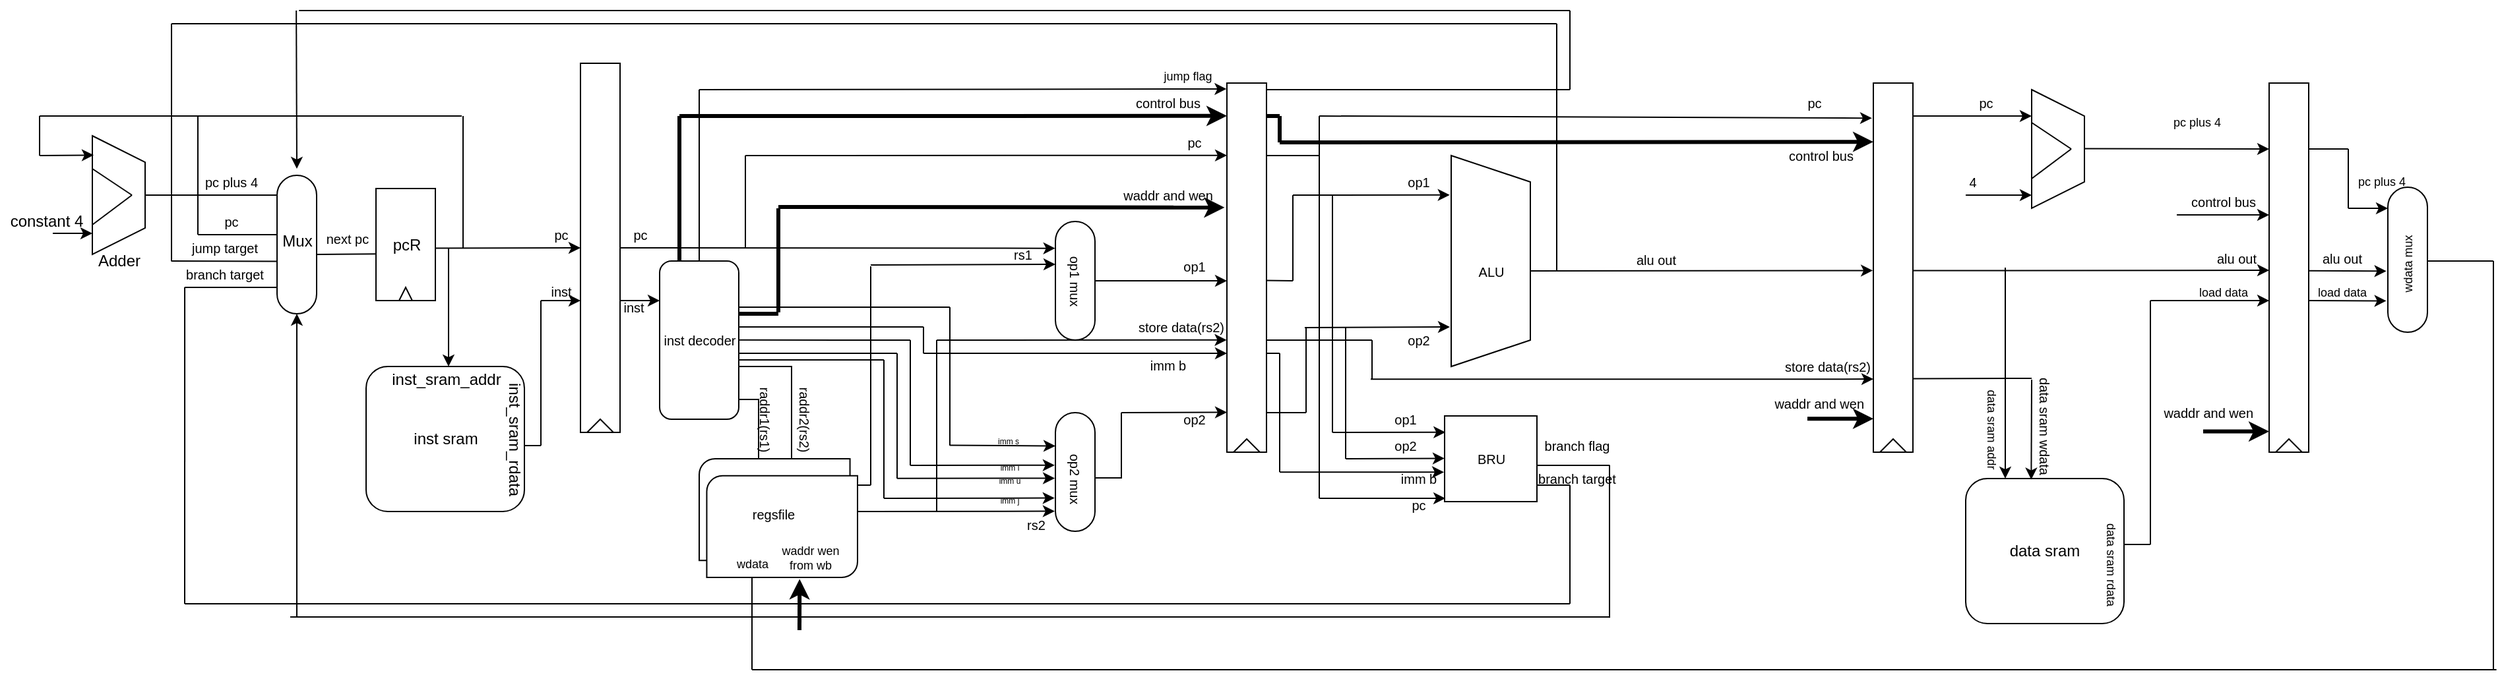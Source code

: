 <mxfile version="16.5.1" type="device"><diagram id="Fv7QbXPpC6qm-N58SuF1" name="第 1 页"><mxGraphModel dx="1695" dy="1042" grid="1" gridSize="10" guides="1" tooltips="1" connect="1" arrows="1" fold="1" page="1" pageScale="1" pageWidth="1169" pageHeight="827" math="0" shadow="0"><root><mxCell id="0"/><mxCell id="1" parent="0"/><mxCell id="21DRpDaDCIXH_BuHE9tN-1" value="" style="rounded=1;whiteSpace=wrap;html=1;rotation=90;arcSize=50;" vertex="1" parent="1"><mxGeometry x="242.5" y="382.5" width="105" height="30" as="geometry"/></mxCell><mxCell id="21DRpDaDCIXH_BuHE9tN-2" value="Mux" style="text;html=1;resizable=0;autosize=1;align=center;verticalAlign=middle;points=[];fillColor=none;strokeColor=none;rounded=0;" vertex="1" parent="1"><mxGeometry x="275" y="385" width="40" height="20" as="geometry"/></mxCell><mxCell id="21DRpDaDCIXH_BuHE9tN-3" value="" style="endArrow=classic;html=1;rounded=0;exitX=0.467;exitY=1.01;exitDx=0;exitDy=0;exitPerimeter=0;" edge="1" parent="1" source="21DRpDaDCIXH_BuHE9tN-23"><mxGeometry width="50" height="50" relative="1" as="geometry"><mxPoint x="400" y="397.33" as="sourcePoint"/><mxPoint x="510" y="400" as="targetPoint"/></mxGeometry></mxCell><mxCell id="21DRpDaDCIXH_BuHE9tN-5" value="" style="endArrow=none;html=1;rounded=0;exitX=0.5;exitY=0;exitDx=0;exitDy=0;" edge="1" parent="1" source="21DRpDaDCIXH_BuHE9tN-11"><mxGeometry width="50" height="50" relative="1" as="geometry"><mxPoint x="210" y="360" as="sourcePoint"/><mxPoint x="280" y="360" as="targetPoint"/></mxGeometry></mxCell><mxCell id="21DRpDaDCIXH_BuHE9tN-6" value="" style="endArrow=none;html=1;rounded=0;" edge="1" parent="1"><mxGeometry width="50" height="50" relative="1" as="geometry"><mxPoint x="220" y="390" as="sourcePoint"/><mxPoint x="280" y="390.0" as="targetPoint"/></mxGeometry></mxCell><mxCell id="21DRpDaDCIXH_BuHE9tN-7" value="" style="endArrow=none;html=1;rounded=0;entryX=0.621;entryY=1.006;entryDx=0;entryDy=0;entryPerimeter=0;" edge="1" parent="1" target="21DRpDaDCIXH_BuHE9tN-1"><mxGeometry width="50" height="50" relative="1" as="geometry"><mxPoint x="200" y="410" as="sourcePoint"/><mxPoint x="275" y="410.0" as="targetPoint"/></mxGeometry></mxCell><mxCell id="21DRpDaDCIXH_BuHE9tN-8" value="" style="endArrow=none;html=1;rounded=0;" edge="1" parent="1"><mxGeometry width="50" height="50" relative="1" as="geometry"><mxPoint x="210" y="430.0" as="sourcePoint"/><mxPoint x="280" y="430.0" as="targetPoint"/></mxGeometry></mxCell><mxCell id="21DRpDaDCIXH_BuHE9tN-14" value="" style="group" vertex="1" connectable="0" parent="1"><mxGeometry x="140" y="315" width="40" height="90" as="geometry"/></mxCell><mxCell id="21DRpDaDCIXH_BuHE9tN-11" value="" style="shape=trapezoid;perimeter=trapezoidPerimeter;whiteSpace=wrap;html=1;fixedSize=1;rotation=90;" vertex="1" parent="21DRpDaDCIXH_BuHE9tN-14"><mxGeometry x="-25" y="25" width="90" height="40" as="geometry"/></mxCell><mxCell id="21DRpDaDCIXH_BuHE9tN-13" value="" style="endArrow=none;html=1;rounded=0;" edge="1" parent="21DRpDaDCIXH_BuHE9tN-14"><mxGeometry width="50" height="50" relative="1" as="geometry"><mxPoint x="30" y="45" as="sourcePoint"/><mxPoint y="25" as="targetPoint"/></mxGeometry></mxCell><mxCell id="21DRpDaDCIXH_BuHE9tN-12" value="" style="endArrow=none;html=1;rounded=0;" edge="1" parent="21DRpDaDCIXH_BuHE9tN-14"><mxGeometry width="50" height="50" relative="1" as="geometry"><mxPoint y="67.5" as="sourcePoint"/><mxPoint x="30" y="45" as="targetPoint"/></mxGeometry></mxCell><mxCell id="21DRpDaDCIXH_BuHE9tN-15" value="" style="endArrow=none;html=1;rounded=0;" edge="1" parent="1"><mxGeometry width="50" height="50" relative="1" as="geometry"><mxPoint x="421" y="400" as="sourcePoint"/><mxPoint x="421" y="300" as="targetPoint"/></mxGeometry></mxCell><mxCell id="21DRpDaDCIXH_BuHE9tN-16" value="" style="endArrow=none;html=1;rounded=0;" edge="1" parent="1"><mxGeometry width="50" height="50" relative="1" as="geometry"><mxPoint x="420" y="300" as="sourcePoint"/><mxPoint x="100" y="300" as="targetPoint"/></mxGeometry></mxCell><mxCell id="21DRpDaDCIXH_BuHE9tN-17" value="" style="endArrow=none;html=1;rounded=0;" edge="1" parent="1"><mxGeometry width="50" height="50" relative="1" as="geometry"><mxPoint x="100" y="330" as="sourcePoint"/><mxPoint x="100" y="300" as="targetPoint"/></mxGeometry></mxCell><mxCell id="21DRpDaDCIXH_BuHE9tN-20" value="" style="endArrow=classic;html=1;rounded=0;entryX=0.163;entryY=0.975;entryDx=0;entryDy=0;entryPerimeter=0;" edge="1" parent="1" target="21DRpDaDCIXH_BuHE9tN-11"><mxGeometry width="50" height="50" relative="1" as="geometry"><mxPoint x="100" y="330" as="sourcePoint"/><mxPoint x="120" y="330" as="targetPoint"/></mxGeometry></mxCell><mxCell id="21DRpDaDCIXH_BuHE9tN-21" value="" style="endArrow=classic;html=1;rounded=0;" edge="1" parent="1"><mxGeometry width="50" height="50" relative="1" as="geometry"><mxPoint x="110" y="389" as="sourcePoint"/><mxPoint x="140" y="389" as="targetPoint"/></mxGeometry></mxCell><mxCell id="21DRpDaDCIXH_BuHE9tN-22" value="constant 4" style="text;html=1;resizable=0;autosize=1;align=center;verticalAlign=middle;points=[];fillColor=none;strokeColor=none;rounded=0;" vertex="1" parent="1"><mxGeometry x="70" y="370" width="70" height="20" as="geometry"/></mxCell><mxCell id="21DRpDaDCIXH_BuHE9tN-27" value="" style="endArrow=none;html=1;rounded=0;entryX=-0.053;entryY=0.856;entryDx=0;entryDy=0;entryPerimeter=0;" edge="1" parent="1" target="21DRpDaDCIXH_BuHE9tN-26"><mxGeometry width="50" height="50" relative="1" as="geometry"><mxPoint x="310" y="405" as="sourcePoint"/><mxPoint x="345" y="404.67" as="targetPoint"/></mxGeometry></mxCell><mxCell id="21DRpDaDCIXH_BuHE9tN-29" value="" style="endArrow=none;html=1;rounded=0;" edge="1" parent="1"><mxGeometry width="50" height="50" relative="1" as="geometry"><mxPoint x="220" y="390" as="sourcePoint"/><mxPoint x="220" y="300" as="targetPoint"/></mxGeometry></mxCell><mxCell id="21DRpDaDCIXH_BuHE9tN-30" value="Adder&lt;br&gt;" style="text;html=1;resizable=0;autosize=1;align=center;verticalAlign=middle;points=[];fillColor=none;strokeColor=none;rounded=0;" vertex="1" parent="1"><mxGeometry x="135" y="400" width="50" height="20" as="geometry"/></mxCell><mxCell id="21DRpDaDCIXH_BuHE9tN-31" value="" style="endArrow=classic;html=1;rounded=0;" edge="1" parent="1"><mxGeometry width="50" height="50" relative="1" as="geometry"><mxPoint x="410" y="400" as="sourcePoint"/><mxPoint x="410" y="490" as="targetPoint"/></mxGeometry></mxCell><mxCell id="21DRpDaDCIXH_BuHE9tN-32" value="inst sram" style="rounded=1;whiteSpace=wrap;html=1;" vertex="1" parent="1"><mxGeometry x="347.5" y="490" width="120" height="110" as="geometry"/></mxCell><mxCell id="21DRpDaDCIXH_BuHE9tN-33" value="inst_sram_addr" style="text;html=1;resizable=0;autosize=1;align=center;verticalAlign=middle;points=[];fillColor=none;strokeColor=none;rounded=0;" vertex="1" parent="1"><mxGeometry x="357.5" y="490" width="100" height="20" as="geometry"/></mxCell><mxCell id="21DRpDaDCIXH_BuHE9tN-34" value="" style="endArrow=none;html=1;rounded=0;" edge="1" parent="1"><mxGeometry width="50" height="50" relative="1" as="geometry"><mxPoint x="467.5" y="550" as="sourcePoint"/><mxPoint x="480" y="550" as="targetPoint"/></mxGeometry></mxCell><mxCell id="21DRpDaDCIXH_BuHE9tN-35" value="" style="endArrow=none;html=1;rounded=0;" edge="1" parent="1"><mxGeometry width="50" height="50" relative="1" as="geometry"><mxPoint x="480" y="550" as="sourcePoint"/><mxPoint x="480" y="440" as="targetPoint"/></mxGeometry></mxCell><mxCell id="21DRpDaDCIXH_BuHE9tN-36" value="" style="endArrow=classic;html=1;rounded=0;" edge="1" parent="1"><mxGeometry width="50" height="50" relative="1" as="geometry"><mxPoint x="480" y="440" as="sourcePoint"/><mxPoint x="510" y="440" as="targetPoint"/></mxGeometry></mxCell><mxCell id="21DRpDaDCIXH_BuHE9tN-37" value="inst_sram_rdata" style="text;html=1;resizable=0;autosize=1;align=center;verticalAlign=middle;points=[];fillColor=none;strokeColor=none;rounded=0;rotation=90;" vertex="1" parent="1"><mxGeometry x="410" y="535" width="100" height="20" as="geometry"/></mxCell><mxCell id="21DRpDaDCIXH_BuHE9tN-40" value="" style="group" vertex="1" connectable="0" parent="1"><mxGeometry x="510" y="260" width="30" height="280" as="geometry"/></mxCell><mxCell id="21DRpDaDCIXH_BuHE9tN-38" value="" style="verticalLabelPosition=bottom;verticalAlign=top;html=1;shape=mxgraph.basic.rect;fillColor2=none;strokeWidth=1;size=11.33;indent=5;rotation=-90;" vertex="1" parent="21DRpDaDCIXH_BuHE9tN-40"><mxGeometry x="-125" y="125" width="280" height="30" as="geometry"/></mxCell><mxCell id="21DRpDaDCIXH_BuHE9tN-39" value="" style="triangle;whiteSpace=wrap;html=1;rotation=-90;" vertex="1" parent="21DRpDaDCIXH_BuHE9tN-40"><mxGeometry x="10" y="265" width="10" height="20" as="geometry"/></mxCell><mxCell id="21DRpDaDCIXH_BuHE9tN-41" value="next pc" style="text;html=1;resizable=0;autosize=1;align=center;verticalAlign=middle;points=[];fillColor=none;strokeColor=none;rounded=0;fontSize=10;" vertex="1" parent="1"><mxGeometry x="307.5" y="382.5" width="50" height="20" as="geometry"/></mxCell><mxCell id="21DRpDaDCIXH_BuHE9tN-42" value="pc" style="text;html=1;resizable=0;autosize=1;align=center;verticalAlign=middle;points=[];fillColor=none;strokeColor=none;rounded=0;fontSize=10;" vertex="1" parent="1"><mxGeometry x="230" y="370" width="30" height="20" as="geometry"/></mxCell><mxCell id="21DRpDaDCIXH_BuHE9tN-43" value="pc plus 4" style="text;html=1;resizable=0;autosize=1;align=center;verticalAlign=middle;points=[];fillColor=none;strokeColor=none;rounded=0;fontSize=10;" vertex="1" parent="1"><mxGeometry x="215" y="340" width="60" height="20" as="geometry"/></mxCell><mxCell id="21DRpDaDCIXH_BuHE9tN-44" value="jump target" style="text;html=1;resizable=0;autosize=1;align=center;verticalAlign=middle;points=[];fillColor=none;strokeColor=none;rounded=0;fontSize=10;" vertex="1" parent="1"><mxGeometry x="205" y="390" width="70" height="20" as="geometry"/></mxCell><mxCell id="21DRpDaDCIXH_BuHE9tN-46" value="branch target" style="text;html=1;resizable=0;autosize=1;align=center;verticalAlign=middle;points=[];fillColor=none;strokeColor=none;rounded=0;fontSize=10;" vertex="1" parent="1"><mxGeometry x="205" y="410" width="70" height="20" as="geometry"/></mxCell><mxCell id="21DRpDaDCIXH_BuHE9tN-47" value="" style="rounded=1;whiteSpace=wrap;html=1;fontSize=10;rotation=90;" vertex="1" parent="1"><mxGeometry x="540" y="440" width="120" height="60" as="geometry"/></mxCell><mxCell id="21DRpDaDCIXH_BuHE9tN-48" value="inst decoder" style="text;html=1;resizable=0;autosize=1;align=center;verticalAlign=middle;points=[];fillColor=none;strokeColor=none;rounded=0;fontSize=10;" vertex="1" parent="1"><mxGeometry x="565" y="460" width="70" height="20" as="geometry"/></mxCell><mxCell id="21DRpDaDCIXH_BuHE9tN-49" value="" style="endArrow=classic;html=1;rounded=0;fontSize=10;" edge="1" parent="1"><mxGeometry width="50" height="50" relative="1" as="geometry"><mxPoint x="540" y="440" as="sourcePoint"/><mxPoint x="570" y="440" as="targetPoint"/></mxGeometry></mxCell><mxCell id="21DRpDaDCIXH_BuHE9tN-50" value="" style="verticalLabelPosition=bottom;shadow=0;dashed=0;align=center;html=1;verticalAlign=top;shape=mxgraph.electrical.transmission.twoLineBusElbow;notch=25;fontSize=10;rotation=0;flipV=1;" vertex="1" parent="1"><mxGeometry x="630" y="490" width="40" height="70" as="geometry"/></mxCell><mxCell id="21DRpDaDCIXH_BuHE9tN-53" value="" style="group" vertex="1" connectable="0" parent="1"><mxGeometry x="600" y="560" width="125" height="90" as="geometry"/></mxCell><mxCell id="21DRpDaDCIXH_BuHE9tN-51" value="" style="verticalLabelPosition=bottom;verticalAlign=top;html=1;shape=mxgraph.basic.diag_round_rect;dx=6;fontSize=10;" vertex="1" parent="21DRpDaDCIXH_BuHE9tN-53"><mxGeometry width="114.286" height="77.143" as="geometry"/></mxCell><mxCell id="21DRpDaDCIXH_BuHE9tN-52" value="" style="verticalLabelPosition=bottom;verticalAlign=top;html=1;shape=mxgraph.basic.diag_round_rect;dx=6;fontSize=10;" vertex="1" parent="21DRpDaDCIXH_BuHE9tN-53"><mxGeometry x="5.714" y="12.857" width="114.286" height="77.143" as="geometry"/></mxCell><mxCell id="21DRpDaDCIXH_BuHE9tN-54" value="regsfile" style="text;html=1;resizable=0;autosize=1;align=center;verticalAlign=middle;points=[];fillColor=none;strokeColor=none;rounded=0;fontSize=10;" vertex="1" parent="21DRpDaDCIXH_BuHE9tN-53"><mxGeometry x="31.429" y="32.143" width="50" height="20" as="geometry"/></mxCell><mxCell id="21DRpDaDCIXH_BuHE9tN-217" value="wdata" style="text;html=1;resizable=0;autosize=1;align=center;verticalAlign=middle;points=[];fillColor=none;strokeColor=none;rounded=0;fontSize=9;" vertex="1" parent="21DRpDaDCIXH_BuHE9tN-53"><mxGeometry x="20" y="70" width="40" height="20" as="geometry"/></mxCell><mxCell id="21DRpDaDCIXH_BuHE9tN-224" value="waddr wen &lt;br&gt;from wb" style="text;html=1;resizable=0;autosize=1;align=center;verticalAlign=middle;points=[];fillColor=none;strokeColor=none;rounded=0;fontSize=9;" vertex="1" parent="21DRpDaDCIXH_BuHE9tN-53"><mxGeometry x="54.29" y="60" width="60" height="30" as="geometry"/></mxCell><mxCell id="21DRpDaDCIXH_BuHE9tN-55" value="raddr1(rs1)" style="text;html=1;resizable=0;autosize=1;align=center;verticalAlign=middle;points=[];fillColor=none;strokeColor=none;rounded=0;fontSize=10;rotation=90;" vertex="1" parent="1"><mxGeometry x="620" y="520" width="60" height="20" as="geometry"/></mxCell><mxCell id="21DRpDaDCIXH_BuHE9tN-56" value="raddr2(rs2)" style="text;html=1;resizable=0;autosize=1;align=center;verticalAlign=middle;points=[];fillColor=none;strokeColor=none;rounded=0;fontSize=10;rotation=90;" vertex="1" parent="1"><mxGeometry x="650" y="520" width="60" height="20" as="geometry"/></mxCell><mxCell id="21DRpDaDCIXH_BuHE9tN-57" value="" style="rounded=1;whiteSpace=wrap;html=1;rotation=90;arcSize=50;" vertex="1" parent="1"><mxGeometry x="840" y="410" width="90" height="30" as="geometry"/></mxCell><mxCell id="21DRpDaDCIXH_BuHE9tN-58" value="" style="endArrow=classic;html=1;rounded=0;fontSize=10;entryX=0.226;entryY=1.005;entryDx=0;entryDy=0;entryPerimeter=0;" edge="1" parent="1" target="21DRpDaDCIXH_BuHE9tN-57"><mxGeometry width="50" height="50" relative="1" as="geometry"><mxPoint x="540" y="400" as="sourcePoint"/><mxPoint x="590" y="350" as="targetPoint"/></mxGeometry></mxCell><mxCell id="21DRpDaDCIXH_BuHE9tN-59" value="" style="endArrow=classic;html=1;rounded=0;fontSize=10;" edge="1" parent="1"><mxGeometry width="50" height="50" relative="1" as="geometry"><mxPoint x="730" y="413" as="sourcePoint"/><mxPoint x="870" y="412.5" as="targetPoint"/></mxGeometry></mxCell><mxCell id="21DRpDaDCIXH_BuHE9tN-60" value="" style="endArrow=none;html=1;rounded=0;fontSize=10;" edge="1" parent="1"><mxGeometry width="50" height="50" relative="1" as="geometry"><mxPoint x="730" y="580" as="sourcePoint"/><mxPoint x="730" y="414" as="targetPoint"/></mxGeometry></mxCell><mxCell id="21DRpDaDCIXH_BuHE9tN-61" value="" style="endArrow=none;html=1;rounded=0;fontSize=10;" edge="1" parent="1"><mxGeometry width="50" height="50" relative="1" as="geometry"><mxPoint x="720" y="580" as="sourcePoint"/><mxPoint x="730" y="580" as="targetPoint"/></mxGeometry></mxCell><mxCell id="21DRpDaDCIXH_BuHE9tN-62" value="op1 mux" style="text;html=1;resizable=0;autosize=1;align=center;verticalAlign=middle;points=[];fillColor=none;strokeColor=none;rounded=0;fontSize=10;rotation=90;" vertex="1" parent="1"><mxGeometry x="860" y="415" width="50" height="20" as="geometry"/></mxCell><mxCell id="21DRpDaDCIXH_BuHE9tN-63" value="rs1" style="text;html=1;resizable=0;autosize=1;align=center;verticalAlign=middle;points=[];fillColor=none;strokeColor=none;rounded=0;fontSize=10;" vertex="1" parent="1"><mxGeometry x="830" y="395" width="30" height="20" as="geometry"/></mxCell><mxCell id="21DRpDaDCIXH_BuHE9tN-64" value="" style="rounded=1;whiteSpace=wrap;html=1;rotation=90;arcSize=50;" vertex="1" parent="1"><mxGeometry x="840" y="555" width="90" height="30" as="geometry"/></mxCell><mxCell id="21DRpDaDCIXH_BuHE9tN-65" value="op2 mux" style="text;html=1;resizable=0;autosize=1;align=center;verticalAlign=middle;points=[];fillColor=none;strokeColor=none;rounded=0;fontSize=10;rotation=90;" vertex="1" parent="1"><mxGeometry x="860" y="565" width="50" height="20" as="geometry"/></mxCell><mxCell id="21DRpDaDCIXH_BuHE9tN-66" value="" style="endArrow=none;html=1;rounded=0;fontSize=10;" edge="1" parent="1"><mxGeometry width="50" height="50" relative="1" as="geometry"><mxPoint x="720" y="600" as="sourcePoint"/><mxPoint x="730" y="600" as="targetPoint"/><Array as="points"><mxPoint x="730" y="600"/></Array></mxGeometry></mxCell><mxCell id="21DRpDaDCIXH_BuHE9tN-67" value="" style="endArrow=classic;html=1;rounded=0;fontSize=10;entryX=0.831;entryY=1.018;entryDx=0;entryDy=0;entryPerimeter=0;" edge="1" parent="1" target="21DRpDaDCIXH_BuHE9tN-64"><mxGeometry width="50" height="50" relative="1" as="geometry"><mxPoint x="730" y="600" as="sourcePoint"/><mxPoint x="780" y="550" as="targetPoint"/></mxGeometry></mxCell><mxCell id="21DRpDaDCIXH_BuHE9tN-68" value="rs2" style="text;html=1;resizable=0;autosize=1;align=center;verticalAlign=middle;points=[];fillColor=none;strokeColor=none;rounded=0;fontSize=10;" vertex="1" parent="1"><mxGeometry x="840" y="600" width="30" height="20" as="geometry"/></mxCell><mxCell id="21DRpDaDCIXH_BuHE9tN-70" value="" style="endArrow=none;html=1;rounded=0;fontSize=10;" edge="1" parent="1"><mxGeometry width="50" height="50" relative="1" as="geometry"><mxPoint x="630" y="485" as="sourcePoint"/><mxPoint x="740" y="485" as="targetPoint"/></mxGeometry></mxCell><mxCell id="21DRpDaDCIXH_BuHE9tN-71" value="" style="endArrow=none;html=1;rounded=0;fontSize=10;" edge="1" parent="1"><mxGeometry width="50" height="50" relative="1" as="geometry"><mxPoint x="740" y="590" as="sourcePoint"/><mxPoint x="740" y="485" as="targetPoint"/></mxGeometry></mxCell><mxCell id="21DRpDaDCIXH_BuHE9tN-72" value="" style="endArrow=classic;html=1;rounded=0;fontSize=10;entryX=0.72;entryY=1.021;entryDx=0;entryDy=0;entryPerimeter=0;" edge="1" parent="1" target="21DRpDaDCIXH_BuHE9tN-64"><mxGeometry width="50" height="50" relative="1" as="geometry"><mxPoint x="740" y="590" as="sourcePoint"/><mxPoint x="790" y="540" as="targetPoint"/></mxGeometry></mxCell><mxCell id="21DRpDaDCIXH_BuHE9tN-73" value="" style="endArrow=none;html=1;rounded=0;fontSize=10;" edge="1" parent="1"><mxGeometry width="50" height="50" relative="1" as="geometry"><mxPoint x="630" y="480" as="sourcePoint"/><mxPoint x="750" y="480" as="targetPoint"/></mxGeometry></mxCell><mxCell id="21DRpDaDCIXH_BuHE9tN-74" value="" style="endArrow=none;html=1;rounded=0;fontSize=10;" edge="1" parent="1"><mxGeometry width="50" height="50" relative="1" as="geometry"><mxPoint x="750" y="575" as="sourcePoint"/><mxPoint x="750" y="480" as="targetPoint"/></mxGeometry></mxCell><mxCell id="21DRpDaDCIXH_BuHE9tN-75" value="" style="endArrow=classic;html=1;rounded=0;fontSize=10;entryX=0.553;entryY=1.015;entryDx=0;entryDy=0;entryPerimeter=0;" edge="1" parent="1" target="21DRpDaDCIXH_BuHE9tN-64"><mxGeometry width="50" height="50" relative="1" as="geometry"><mxPoint x="750" y="574.89" as="sourcePoint"/><mxPoint x="869" y="576" as="targetPoint"/></mxGeometry></mxCell><mxCell id="21DRpDaDCIXH_BuHE9tN-77" value="" style="endArrow=none;html=1;rounded=0;fontSize=10;" edge="1" parent="1"><mxGeometry width="50" height="50" relative="1" as="geometry"><mxPoint x="630" y="469.89" as="sourcePoint"/><mxPoint x="760" y="470" as="targetPoint"/></mxGeometry></mxCell><mxCell id="21DRpDaDCIXH_BuHE9tN-79" value="" style="endArrow=none;html=1;rounded=0;fontSize=10;" edge="1" parent="1"><mxGeometry width="50" height="50" relative="1" as="geometry"><mxPoint x="760.0" y="565" as="sourcePoint"/><mxPoint x="760.0" y="470" as="targetPoint"/></mxGeometry></mxCell><mxCell id="21DRpDaDCIXH_BuHE9tN-80" value="" style="endArrow=classic;html=1;rounded=0;fontSize=10;entryX=0.443;entryY=1.019;entryDx=0;entryDy=0;entryPerimeter=0;" edge="1" parent="1" target="21DRpDaDCIXH_BuHE9tN-64"><mxGeometry width="50" height="50" relative="1" as="geometry"><mxPoint x="760.0" y="565.0" as="sourcePoint"/><mxPoint x="879" y="566.11" as="targetPoint"/></mxGeometry></mxCell><mxCell id="21DRpDaDCIXH_BuHE9tN-81" value="&lt;font style=&quot;font-size: 6px&quot;&gt;imm j&lt;/font&gt;" style="text;html=1;resizable=0;autosize=1;align=center;verticalAlign=middle;points=[];fillColor=none;strokeColor=none;rounded=0;fontSize=10;" vertex="1" parent="1"><mxGeometry x="820" y="580" width="30" height="20" as="geometry"/></mxCell><mxCell id="21DRpDaDCIXH_BuHE9tN-82" value="&lt;font style=&quot;font-size: 6px&quot;&gt;imm u&lt;/font&gt;" style="text;html=1;resizable=0;autosize=1;align=center;verticalAlign=middle;points=[];fillColor=none;strokeColor=none;rounded=0;fontSize=10;" vertex="1" parent="1"><mxGeometry x="820" y="565" width="30" height="20" as="geometry"/></mxCell><mxCell id="21DRpDaDCIXH_BuHE9tN-83" value="&lt;font style=&quot;font-size: 6px&quot;&gt;imm i&lt;/font&gt;" style="text;html=1;resizable=0;autosize=1;align=center;verticalAlign=middle;points=[];fillColor=none;strokeColor=none;rounded=0;fontSize=10;" vertex="1" parent="1"><mxGeometry x="820" y="555" width="30" height="20" as="geometry"/></mxCell><mxCell id="21DRpDaDCIXH_BuHE9tN-85" value="" style="endArrow=none;html=1;rounded=0;fontSize=10;" edge="1" parent="1"><mxGeometry width="50" height="50" relative="1" as="geometry"><mxPoint x="630" y="460" as="sourcePoint"/><mxPoint x="770" y="460" as="targetPoint"/></mxGeometry></mxCell><mxCell id="21DRpDaDCIXH_BuHE9tN-86" value="" style="endArrow=none;html=1;rounded=0;fontSize=6;" edge="1" parent="1"><mxGeometry width="50" height="50" relative="1" as="geometry"><mxPoint x="770" y="480" as="sourcePoint"/><mxPoint x="770" y="460" as="targetPoint"/></mxGeometry></mxCell><mxCell id="21DRpDaDCIXH_BuHE9tN-88" value="" style="endArrow=classic;html=1;rounded=0;fontSize=6;" edge="1" parent="1"><mxGeometry width="50" height="50" relative="1" as="geometry"><mxPoint x="770" y="480" as="sourcePoint"/><mxPoint x="1000" y="480" as="targetPoint"/></mxGeometry></mxCell><mxCell id="21DRpDaDCIXH_BuHE9tN-89" value="" style="endArrow=classic;html=1;rounded=0;fontSize=6;" edge="1" parent="1"><mxGeometry width="50" height="50" relative="1" as="geometry"><mxPoint x="900" y="425" as="sourcePoint"/><mxPoint x="1000" y="425" as="targetPoint"/></mxGeometry></mxCell><mxCell id="21DRpDaDCIXH_BuHE9tN-90" value="" style="endArrow=classic;html=1;rounded=0;fontSize=6;" edge="1" parent="1"><mxGeometry width="50" height="50" relative="1" as="geometry"><mxPoint x="920" y="525" as="sourcePoint"/><mxPoint x="1000" y="524.78" as="targetPoint"/></mxGeometry></mxCell><mxCell id="21DRpDaDCIXH_BuHE9tN-91" value="" style="group" vertex="1" connectable="0" parent="1"><mxGeometry x="1000" y="275" width="30" height="280" as="geometry"/></mxCell><mxCell id="21DRpDaDCIXH_BuHE9tN-92" value="" style="verticalLabelPosition=bottom;verticalAlign=top;html=1;shape=mxgraph.basic.rect;fillColor2=none;strokeWidth=1;size=11.33;indent=5;rotation=-90;" vertex="1" parent="21DRpDaDCIXH_BuHE9tN-91"><mxGeometry x="-125" y="125" width="280" height="30" as="geometry"/></mxCell><mxCell id="21DRpDaDCIXH_BuHE9tN-93" value="" style="triangle;whiteSpace=wrap;html=1;rotation=-90;" vertex="1" parent="21DRpDaDCIXH_BuHE9tN-91"><mxGeometry x="10" y="265" width="10" height="20" as="geometry"/></mxCell><mxCell id="21DRpDaDCIXH_BuHE9tN-94" value="" style="endArrow=none;html=1;rounded=0;fontSize=6;" edge="1" parent="1"><mxGeometry width="50" height="50" relative="1" as="geometry"><mxPoint x="920" y="575" as="sourcePoint"/><mxPoint x="920" y="525" as="targetPoint"/></mxGeometry></mxCell><mxCell id="21DRpDaDCIXH_BuHE9tN-95" value="" style="endArrow=none;html=1;rounded=0;fontSize=6;" edge="1" parent="1"><mxGeometry width="50" height="50" relative="1" as="geometry"><mxPoint x="900" y="574.56" as="sourcePoint"/><mxPoint x="920" y="574.56" as="targetPoint"/></mxGeometry></mxCell><mxCell id="21DRpDaDCIXH_BuHE9tN-96" value="&lt;font style=&quot;font-size: 10px&quot;&gt;imm b&lt;br&gt;&lt;br&gt;&lt;/font&gt;" style="text;html=1;resizable=0;autosize=1;align=center;verticalAlign=middle;points=[];fillColor=none;strokeColor=none;rounded=0;fontSize=10;" vertex="1" parent="1"><mxGeometry x="935" y="480" width="40" height="30" as="geometry"/></mxCell><mxCell id="21DRpDaDCIXH_BuHE9tN-98" value="op1" style="text;html=1;resizable=0;autosize=1;align=center;verticalAlign=middle;points=[];fillColor=none;strokeColor=none;rounded=0;fontSize=10;" vertex="1" parent="1"><mxGeometry x="960" y="404" width="30" height="20" as="geometry"/></mxCell><mxCell id="21DRpDaDCIXH_BuHE9tN-99" value="op2" style="text;html=1;resizable=0;autosize=1;align=center;verticalAlign=middle;points=[];fillColor=none;strokeColor=none;rounded=0;fontSize=10;" vertex="1" parent="1"><mxGeometry x="960" y="520" width="30" height="20" as="geometry"/></mxCell><mxCell id="21DRpDaDCIXH_BuHE9tN-100" value="" style="shape=trapezoid;perimeter=trapezoidPerimeter;whiteSpace=wrap;html=1;fixedSize=1;fontSize=6;rotation=90;" vertex="1" parent="1"><mxGeometry x="1120" y="380" width="160" height="60" as="geometry"/></mxCell><mxCell id="21DRpDaDCIXH_BuHE9tN-101" value="" style="endArrow=none;html=1;rounded=0;fontSize=6;" edge="1" parent="1"><mxGeometry width="50" height="50" relative="1" as="geometry"><mxPoint x="1030" y="424.73" as="sourcePoint"/><mxPoint x="1050" y="425" as="targetPoint"/></mxGeometry></mxCell><mxCell id="21DRpDaDCIXH_BuHE9tN-102" value="" style="endArrow=none;html=1;rounded=0;fontSize=6;" edge="1" parent="1"><mxGeometry width="50" height="50" relative="1" as="geometry"><mxPoint x="1050" y="425" as="sourcePoint"/><mxPoint x="1050" y="360" as="targetPoint"/></mxGeometry></mxCell><mxCell id="21DRpDaDCIXH_BuHE9tN-103" value="" style="endArrow=classic;html=1;rounded=0;fontSize=6;entryX=0.187;entryY=1.019;entryDx=0;entryDy=0;entryPerimeter=0;" edge="1" parent="1" target="21DRpDaDCIXH_BuHE9tN-100"><mxGeometry width="50" height="50" relative="1" as="geometry"><mxPoint x="1050" y="360" as="sourcePoint"/><mxPoint x="1100" y="310" as="targetPoint"/></mxGeometry></mxCell><mxCell id="21DRpDaDCIXH_BuHE9tN-104" value="" style="endArrow=none;html=1;rounded=0;fontSize=6;" edge="1" parent="1"><mxGeometry width="50" height="50" relative="1" as="geometry"><mxPoint x="1030" y="525" as="sourcePoint"/><mxPoint x="1060" y="525" as="targetPoint"/></mxGeometry></mxCell><mxCell id="21DRpDaDCIXH_BuHE9tN-105" value="" style="endArrow=none;html=1;rounded=0;fontSize=6;" edge="1" parent="1"><mxGeometry width="50" height="50" relative="1" as="geometry"><mxPoint x="1060.0" y="525" as="sourcePoint"/><mxPoint x="1060" y="460" as="targetPoint"/></mxGeometry></mxCell><mxCell id="21DRpDaDCIXH_BuHE9tN-106" value="" style="endArrow=classic;html=1;rounded=0;fontSize=6;" edge="1" parent="1"><mxGeometry width="50" height="50" relative="1" as="geometry"><mxPoint x="1059.0" y="460.54" as="sourcePoint"/><mxPoint x="1169" y="460" as="targetPoint"/></mxGeometry></mxCell><mxCell id="21DRpDaDCIXH_BuHE9tN-107" value="op1" style="text;html=1;resizable=0;autosize=1;align=center;verticalAlign=middle;points=[];fillColor=none;strokeColor=none;rounded=0;fontSize=10;" vertex="1" parent="1"><mxGeometry x="1130" y="340" width="30" height="20" as="geometry"/></mxCell><mxCell id="21DRpDaDCIXH_BuHE9tN-108" value="op2" style="text;html=1;resizable=0;autosize=1;align=center;verticalAlign=middle;points=[];fillColor=none;strokeColor=none;rounded=0;fontSize=10;" vertex="1" parent="1"><mxGeometry x="1130" y="460" width="30" height="20" as="geometry"/></mxCell><mxCell id="21DRpDaDCIXH_BuHE9tN-109" value="" style="endArrow=classic;html=1;rounded=0;fontSize=6;entryX=0.492;entryY=-0.014;entryDx=0;entryDy=0;entryPerimeter=0;" edge="1" parent="1" target="21DRpDaDCIXH_BuHE9tN-149"><mxGeometry width="50" height="50" relative="1" as="geometry"><mxPoint x="1230" y="417.5" as="sourcePoint"/><mxPoint x="1430" y="418" as="targetPoint"/><Array as="points"/></mxGeometry></mxCell><mxCell id="21DRpDaDCIXH_BuHE9tN-110" value="&lt;font style=&quot;font-size: 10px&quot;&gt;alu out&lt;/font&gt;" style="text;html=1;resizable=0;autosize=1;align=center;verticalAlign=middle;points=[];fillColor=none;strokeColor=none;rounded=0;fontSize=6;" vertex="1" parent="1"><mxGeometry x="1300" y="404" width="50" height="10" as="geometry"/></mxCell><mxCell id="21DRpDaDCIXH_BuHE9tN-111" value="&lt;font style=&quot;font-size: 10px&quot;&gt;ALU&lt;/font&gt;" style="text;html=1;resizable=0;autosize=1;align=center;verticalAlign=middle;points=[];fillColor=none;strokeColor=none;rounded=0;fontSize=6;" vertex="1" parent="1"><mxGeometry x="1185" y="412.5" width="30" height="10" as="geometry"/></mxCell><mxCell id="21DRpDaDCIXH_BuHE9tN-112" value="" style="rounded=0;whiteSpace=wrap;html=1;fontSize=10;" vertex="1" parent="1"><mxGeometry x="1165" y="527.5" width="70" height="65" as="geometry"/></mxCell><mxCell id="21DRpDaDCIXH_BuHE9tN-113" value="&lt;font style=&quot;font-size: 10px&quot;&gt;BRU&lt;/font&gt;" style="text;html=1;resizable=0;autosize=1;align=center;verticalAlign=middle;points=[];fillColor=none;strokeColor=none;rounded=0;fontSize=6;" vertex="1" parent="1"><mxGeometry x="1180" y="555" width="40" height="10" as="geometry"/></mxCell><mxCell id="21DRpDaDCIXH_BuHE9tN-114" value="" style="endArrow=none;html=1;rounded=0;fontSize=10;" edge="1" parent="1"><mxGeometry width="50" height="50" relative="1" as="geometry"><mxPoint x="1080" y="540" as="sourcePoint"/><mxPoint x="1080" y="360" as="targetPoint"/></mxGeometry></mxCell><mxCell id="21DRpDaDCIXH_BuHE9tN-115" value="" style="endArrow=classic;html=1;rounded=0;fontSize=10;entryX=0.009;entryY=0.191;entryDx=0;entryDy=0;entryPerimeter=0;" edge="1" parent="1" target="21DRpDaDCIXH_BuHE9tN-112"><mxGeometry width="50" height="50" relative="1" as="geometry"><mxPoint x="1080" y="540" as="sourcePoint"/><mxPoint x="1130" y="490" as="targetPoint"/></mxGeometry></mxCell><mxCell id="21DRpDaDCIXH_BuHE9tN-116" value="" style="endArrow=none;html=1;rounded=0;fontSize=10;" edge="1" parent="1"><mxGeometry width="50" height="50" relative="1" as="geometry"><mxPoint x="1090" y="560" as="sourcePoint"/><mxPoint x="1090.0" y="460" as="targetPoint"/></mxGeometry></mxCell><mxCell id="21DRpDaDCIXH_BuHE9tN-117" value="" style="endArrow=classic;html=1;rounded=0;fontSize=10;entryX=0.009;entryY=0.191;entryDx=0;entryDy=0;entryPerimeter=0;" edge="1" parent="1"><mxGeometry width="50" height="50" relative="1" as="geometry"><mxPoint x="1090" y="560" as="sourcePoint"/><mxPoint x="1165" y="559.725" as="targetPoint"/></mxGeometry></mxCell><mxCell id="21DRpDaDCIXH_BuHE9tN-118" value="" style="endArrow=none;html=1;rounded=0;fontSize=10;" edge="1" parent="1"><mxGeometry width="50" height="50" relative="1" as="geometry"><mxPoint x="1030" y="480" as="sourcePoint"/><mxPoint x="1040" y="480" as="targetPoint"/></mxGeometry></mxCell><mxCell id="21DRpDaDCIXH_BuHE9tN-119" value="" style="endArrow=none;html=1;rounded=0;fontSize=10;" edge="1" parent="1"><mxGeometry width="50" height="50" relative="1" as="geometry"><mxPoint x="1040" y="570" as="sourcePoint"/><mxPoint x="1040" y="480" as="targetPoint"/></mxGeometry></mxCell><mxCell id="21DRpDaDCIXH_BuHE9tN-120" value="" style="endArrow=classic;html=1;rounded=0;fontSize=10;entryX=-0.007;entryY=0.656;entryDx=0;entryDy=0;entryPerimeter=0;" edge="1" parent="1" target="21DRpDaDCIXH_BuHE9tN-112"><mxGeometry width="50" height="50" relative="1" as="geometry"><mxPoint x="1040" y="570.14" as="sourcePoint"/><mxPoint x="1115" y="569.865" as="targetPoint"/></mxGeometry></mxCell><mxCell id="21DRpDaDCIXH_BuHE9tN-121" value="op2" style="text;html=1;resizable=0;autosize=1;align=center;verticalAlign=middle;points=[];fillColor=none;strokeColor=none;rounded=0;fontSize=10;" vertex="1" parent="1"><mxGeometry x="1120" y="540" width="30" height="20" as="geometry"/></mxCell><mxCell id="21DRpDaDCIXH_BuHE9tN-122" value="op1" style="text;html=1;resizable=0;autosize=1;align=center;verticalAlign=middle;points=[];fillColor=none;strokeColor=none;rounded=0;fontSize=10;" vertex="1" parent="1"><mxGeometry x="1120" y="520" width="30" height="20" as="geometry"/></mxCell><mxCell id="21DRpDaDCIXH_BuHE9tN-123" value="&lt;font style=&quot;font-size: 10px&quot;&gt;imm b&lt;br&gt;&lt;/font&gt;" style="text;html=1;resizable=0;autosize=1;align=center;verticalAlign=middle;points=[];fillColor=none;strokeColor=none;rounded=0;fontSize=10;" vertex="1" parent="1"><mxGeometry x="1125" y="565" width="40" height="20" as="geometry"/></mxCell><mxCell id="21DRpDaDCIXH_BuHE9tN-124" value="" style="endArrow=none;html=1;rounded=0;fontSize=10;" edge="1" parent="1"><mxGeometry width="50" height="50" relative="1" as="geometry"><mxPoint x="1235" y="580" as="sourcePoint"/><mxPoint x="1260" y="580" as="targetPoint"/></mxGeometry></mxCell><mxCell id="21DRpDaDCIXH_BuHE9tN-125" value="" style="endArrow=none;html=1;rounded=0;fontSize=10;" edge="1" parent="1"><mxGeometry width="50" height="50" relative="1" as="geometry"><mxPoint x="1235" y="565" as="sourcePoint"/><mxPoint x="1290.245" y="565" as="targetPoint"/></mxGeometry></mxCell><mxCell id="21DRpDaDCIXH_BuHE9tN-126" value="branch flag" style="text;html=1;resizable=0;autosize=1;align=center;verticalAlign=middle;points=[];fillColor=none;strokeColor=none;rounded=0;fontSize=10;" vertex="1" parent="1"><mxGeometry x="1235" y="540" width="60" height="20" as="geometry"/></mxCell><mxCell id="21DRpDaDCIXH_BuHE9tN-127" value="branch target" style="text;html=1;resizable=0;autosize=1;align=center;verticalAlign=middle;points=[];fillColor=none;strokeColor=none;rounded=0;fontSize=10;" vertex="1" parent="1"><mxGeometry x="1230" y="565" width="70" height="20" as="geometry"/></mxCell><mxCell id="21DRpDaDCIXH_BuHE9tN-128" value="" style="endArrow=none;html=1;rounded=0;fontSize=10;" edge="1" parent="1"><mxGeometry width="50" height="50" relative="1" as="geometry"><mxPoint x="1260" y="670" as="sourcePoint"/><mxPoint x="1260" y="580" as="targetPoint"/></mxGeometry></mxCell><mxCell id="21DRpDaDCIXH_BuHE9tN-129" value="" style="endArrow=none;html=1;rounded=0;fontSize=10;" edge="1" parent="1"><mxGeometry width="50" height="50" relative="1" as="geometry"><mxPoint x="210" y="670" as="sourcePoint"/><mxPoint x="1260" y="670" as="targetPoint"/></mxGeometry></mxCell><mxCell id="21DRpDaDCIXH_BuHE9tN-130" value="" style="endArrow=none;html=1;rounded=0;fontSize=10;entryX=0.072;entryY=0.995;entryDx=0;entryDy=0;entryPerimeter=0;" edge="1" parent="1" target="21DRpDaDCIXH_BuHE9tN-46"><mxGeometry width="50" height="50" relative="1" as="geometry"><mxPoint x="210" y="670" as="sourcePoint"/><mxPoint x="260" y="620" as="targetPoint"/></mxGeometry></mxCell><mxCell id="21DRpDaDCIXH_BuHE9tN-131" value="" style="endArrow=none;html=1;rounded=0;fontSize=10;" edge="1" parent="1"><mxGeometry width="50" height="50" relative="1" as="geometry"><mxPoint x="1250" y="417.5" as="sourcePoint"/><mxPoint x="1250" y="230" as="targetPoint"/></mxGeometry></mxCell><mxCell id="21DRpDaDCIXH_BuHE9tN-132" value="" style="endArrow=none;html=1;rounded=0;fontSize=10;" edge="1" parent="1"><mxGeometry width="50" height="50" relative="1" as="geometry"><mxPoint x="200" y="230" as="sourcePoint"/><mxPoint x="1250" y="230" as="targetPoint"/></mxGeometry></mxCell><mxCell id="21DRpDaDCIXH_BuHE9tN-134" value="" style="endArrow=none;html=1;rounded=0;fontSize=10;" edge="1" parent="1"><mxGeometry width="50" height="50" relative="1" as="geometry"><mxPoint x="200" y="410.299" as="sourcePoint"/><mxPoint x="200" y="230" as="targetPoint"/></mxGeometry></mxCell><mxCell id="21DRpDaDCIXH_BuHE9tN-135" value="inst" style="text;html=1;resizable=0;autosize=1;align=center;verticalAlign=middle;points=[];fillColor=none;strokeColor=none;rounded=0;fontSize=10;" vertex="1" parent="1"><mxGeometry x="480" y="422.5" width="30" height="20" as="geometry"/></mxCell><mxCell id="21DRpDaDCIXH_BuHE9tN-137" value="pc" style="text;html=1;resizable=0;autosize=1;align=center;verticalAlign=middle;points=[];fillColor=none;strokeColor=none;rounded=0;fontSize=10;" vertex="1" parent="1"><mxGeometry x="480" y="380" width="30" height="20" as="geometry"/></mxCell><mxCell id="21DRpDaDCIXH_BuHE9tN-138" value="pc" style="text;html=1;resizable=0;autosize=1;align=center;verticalAlign=middle;points=[];fillColor=none;strokeColor=none;rounded=0;fontSize=10;" vertex="1" parent="1"><mxGeometry x="540" y="380" width="30" height="20" as="geometry"/></mxCell><mxCell id="21DRpDaDCIXH_BuHE9tN-139" value="inst" style="text;html=1;resizable=0;autosize=1;align=center;verticalAlign=middle;points=[];fillColor=none;strokeColor=none;rounded=0;fontSize=10;" vertex="1" parent="1"><mxGeometry x="535" y="435" width="30" height="20" as="geometry"/></mxCell><mxCell id="21DRpDaDCIXH_BuHE9tN-140" value="" style="endArrow=none;html=1;rounded=0;fontSize=10;" edge="1" parent="1"><mxGeometry width="50" height="50" relative="1" as="geometry"><mxPoint x="635" y="400" as="sourcePoint"/><mxPoint x="635" y="330" as="targetPoint"/></mxGeometry></mxCell><mxCell id="21DRpDaDCIXH_BuHE9tN-141" value="" style="endArrow=classic;html=1;rounded=0;fontSize=10;entryX=0.804;entryY=0;entryDx=0;entryDy=0;entryPerimeter=0;" edge="1" parent="1" target="21DRpDaDCIXH_BuHE9tN-92"><mxGeometry width="50" height="50" relative="1" as="geometry"><mxPoint x="635" y="330" as="sourcePoint"/><mxPoint x="685" y="280" as="targetPoint"/></mxGeometry></mxCell><mxCell id="21DRpDaDCIXH_BuHE9tN-142" value="pc" style="text;html=1;resizable=0;autosize=1;align=center;verticalAlign=middle;points=[];fillColor=none;strokeColor=none;rounded=0;fontSize=10;" vertex="1" parent="1"><mxGeometry x="960" y="310" width="30" height="20" as="geometry"/></mxCell><mxCell id="21DRpDaDCIXH_BuHE9tN-143" value="" style="endArrow=none;html=1;rounded=0;fontSize=10;" edge="1" parent="1"><mxGeometry width="50" height="50" relative="1" as="geometry"><mxPoint x="1030" y="330" as="sourcePoint"/><mxPoint x="1070" y="330" as="targetPoint"/></mxGeometry></mxCell><mxCell id="21DRpDaDCIXH_BuHE9tN-144" value="" style="endArrow=none;html=1;rounded=0;fontSize=10;" edge="1" parent="1"><mxGeometry width="50" height="50" relative="1" as="geometry"><mxPoint x="1070" y="590" as="sourcePoint"/><mxPoint x="1070" y="330" as="targetPoint"/></mxGeometry></mxCell><mxCell id="21DRpDaDCIXH_BuHE9tN-145" value="" style="endArrow=classic;html=1;rounded=0;fontSize=10;entryX=0.008;entryY=0.962;entryDx=0;entryDy=0;entryPerimeter=0;" edge="1" parent="1" target="21DRpDaDCIXH_BuHE9tN-112"><mxGeometry width="50" height="50" relative="1" as="geometry"><mxPoint x="1070" y="590" as="sourcePoint"/><mxPoint x="1160" y="590" as="targetPoint"/></mxGeometry></mxCell><mxCell id="21DRpDaDCIXH_BuHE9tN-146" value="&lt;font style=&quot;font-size: 10px&quot;&gt;pc&lt;br&gt;&lt;/font&gt;" style="text;html=1;resizable=0;autosize=1;align=center;verticalAlign=middle;points=[];fillColor=none;strokeColor=none;rounded=0;fontSize=10;" vertex="1" parent="1"><mxGeometry x="1130" y="585" width="30" height="20" as="geometry"/></mxCell><mxCell id="21DRpDaDCIXH_BuHE9tN-147" value="" style="endArrow=none;html=1;rounded=0;fontSize=10;" edge="1" parent="1"><mxGeometry width="50" height="50" relative="1" as="geometry"><mxPoint x="1070" y="330" as="sourcePoint"/><mxPoint x="1070" y="300" as="targetPoint"/></mxGeometry></mxCell><mxCell id="21DRpDaDCIXH_BuHE9tN-148" value="" style="group" vertex="1" connectable="0" parent="1"><mxGeometry x="1490" y="275" width="30" height="280" as="geometry"/></mxCell><mxCell id="21DRpDaDCIXH_BuHE9tN-149" value="" style="verticalLabelPosition=bottom;verticalAlign=top;html=1;shape=mxgraph.basic.rect;fillColor2=none;strokeWidth=1;size=11.33;indent=5;rotation=-90;" vertex="1" parent="21DRpDaDCIXH_BuHE9tN-148"><mxGeometry x="-125" y="125" width="280" height="30" as="geometry"/></mxCell><mxCell id="21DRpDaDCIXH_BuHE9tN-150" value="" style="triangle;whiteSpace=wrap;html=1;rotation=-90;" vertex="1" parent="21DRpDaDCIXH_BuHE9tN-148"><mxGeometry x="10" y="265" width="10" height="20" as="geometry"/></mxCell><mxCell id="21DRpDaDCIXH_BuHE9tN-151" value="" style="endArrow=classic;html=1;rounded=0;fontSize=10;entryX=0.905;entryY=-0.034;entryDx=0;entryDy=0;entryPerimeter=0;" edge="1" parent="1" target="21DRpDaDCIXH_BuHE9tN-149"><mxGeometry width="50" height="50" relative="1" as="geometry"><mxPoint x="1070" y="300" as="sourcePoint"/><mxPoint x="1120" y="250" as="targetPoint"/></mxGeometry></mxCell><mxCell id="21DRpDaDCIXH_BuHE9tN-152" value="" style="endArrow=none;html=1;rounded=0;fontSize=10;strokeWidth=3;" edge="1" parent="1"><mxGeometry width="50" height="50" relative="1" as="geometry"><mxPoint x="630" y="450" as="sourcePoint"/><mxPoint x="660" y="450" as="targetPoint"/></mxGeometry></mxCell><mxCell id="21DRpDaDCIXH_BuHE9tN-153" value="" style="endArrow=none;html=1;rounded=0;fontSize=10;strokeWidth=3;" edge="1" parent="1"><mxGeometry width="50" height="50" relative="1" as="geometry"><mxPoint x="660" y="448.86" as="sourcePoint"/><mxPoint x="660" y="370" as="targetPoint"/></mxGeometry></mxCell><mxCell id="21DRpDaDCIXH_BuHE9tN-154" value="" style="endArrow=classic;html=1;rounded=0;fontSize=10;strokeWidth=3;entryX=0.663;entryY=-0.061;entryDx=0;entryDy=0;entryPerimeter=0;" edge="1" parent="1" target="21DRpDaDCIXH_BuHE9tN-92"><mxGeometry width="50" height="50" relative="1" as="geometry"><mxPoint x="660" y="369" as="sourcePoint"/><mxPoint x="710" y="325" as="targetPoint"/></mxGeometry></mxCell><mxCell id="21DRpDaDCIXH_BuHE9tN-155" value="waddr and wen" style="text;html=1;resizable=0;autosize=1;align=center;verticalAlign=middle;points=[];fillColor=none;strokeColor=none;rounded=0;fontSize=10;" vertex="1" parent="1"><mxGeometry x="915" y="350" width="80" height="20" as="geometry"/></mxCell><mxCell id="21DRpDaDCIXH_BuHE9tN-156" value="" style="endArrow=none;html=1;rounded=0;fontSize=10;strokeWidth=3;" edge="1" parent="1"><mxGeometry width="50" height="50" relative="1" as="geometry"><mxPoint x="585" y="410" as="sourcePoint"/><mxPoint x="585" y="300" as="targetPoint"/></mxGeometry></mxCell><mxCell id="21DRpDaDCIXH_BuHE9tN-157" value="" style="endArrow=classic;html=1;rounded=0;fontSize=10;strokeWidth=3;entryX=0.911;entryY=0;entryDx=0;entryDy=0;entryPerimeter=0;" edge="1" parent="1" target="21DRpDaDCIXH_BuHE9tN-92"><mxGeometry width="50" height="50" relative="1" as="geometry"><mxPoint x="585" y="300" as="sourcePoint"/><mxPoint x="635" y="250" as="targetPoint"/></mxGeometry></mxCell><mxCell id="21DRpDaDCIXH_BuHE9tN-158" value="control bus" style="text;html=1;resizable=0;autosize=1;align=center;verticalAlign=middle;points=[];fillColor=none;strokeColor=none;rounded=0;fontSize=10;" vertex="1" parent="1"><mxGeometry x="925" y="280" width="60" height="20" as="geometry"/></mxCell><mxCell id="21DRpDaDCIXH_BuHE9tN-160" value="pc" style="text;html=1;resizable=0;autosize=1;align=center;verticalAlign=middle;points=[];fillColor=none;strokeColor=none;rounded=0;fontSize=10;" vertex="1" parent="1"><mxGeometry x="1430" y="280" width="30" height="20" as="geometry"/></mxCell><mxCell id="21DRpDaDCIXH_BuHE9tN-161" value="" style="endArrow=classic;html=1;rounded=0;fontSize=10;strokeWidth=3;entryX=0.911;entryY=0;entryDx=0;entryDy=0;entryPerimeter=0;" edge="1" parent="1"><mxGeometry width="50" height="50" relative="1" as="geometry"><mxPoint x="1040" y="320" as="sourcePoint"/><mxPoint x="1490" y="319.57" as="targetPoint"/></mxGeometry></mxCell><mxCell id="21DRpDaDCIXH_BuHE9tN-162" value="" style="endArrow=none;html=1;rounded=0;fontSize=10;strokeWidth=3;" edge="1" parent="1"><mxGeometry width="50" height="50" relative="1" as="geometry"><mxPoint x="1040" y="320" as="sourcePoint"/><mxPoint x="1040" y="300" as="targetPoint"/></mxGeometry></mxCell><mxCell id="21DRpDaDCIXH_BuHE9tN-163" value="" style="endArrow=none;html=1;rounded=0;fontSize=10;strokeWidth=3;" edge="1" parent="1"><mxGeometry width="50" height="50" relative="1" as="geometry"><mxPoint x="1040" y="300" as="sourcePoint"/><mxPoint x="1030" y="300.0" as="targetPoint"/></mxGeometry></mxCell><mxCell id="21DRpDaDCIXH_BuHE9tN-164" value="control bus" style="text;html=1;resizable=0;autosize=1;align=center;verticalAlign=middle;points=[];fillColor=none;strokeColor=none;rounded=0;fontSize=10;" vertex="1" parent="1"><mxGeometry x="1420" y="320" width="60" height="20" as="geometry"/></mxCell><mxCell id="21DRpDaDCIXH_BuHE9tN-165" value="" style="endArrow=classic;html=1;rounded=0;fontSize=10;strokeWidth=3;" edge="1" parent="1"><mxGeometry width="50" height="50" relative="1" as="geometry"><mxPoint x="1440" y="529.64" as="sourcePoint"/><mxPoint x="1490" y="529.64" as="targetPoint"/></mxGeometry></mxCell><mxCell id="21DRpDaDCIXH_BuHE9tN-166" value="waddr and wen&amp;nbsp;" style="text;html=1;resizable=0;autosize=1;align=center;verticalAlign=middle;points=[];fillColor=none;strokeColor=none;rounded=0;fontSize=10;" vertex="1" parent="1"><mxGeometry x="1405" y="507.5" width="90" height="20" as="geometry"/></mxCell><mxCell id="21DRpDaDCIXH_BuHE9tN-167" value="data sram" style="rounded=1;whiteSpace=wrap;html=1;" vertex="1" parent="1"><mxGeometry x="1560" y="575" width="120" height="110" as="geometry"/></mxCell><mxCell id="21DRpDaDCIXH_BuHE9tN-168" value="" style="endArrow=classic;html=1;rounded=0;fontSize=9;strokeWidth=1;" edge="1" parent="1"><mxGeometry width="50" height="50" relative="1" as="geometry"><mxPoint x="1520" y="300" as="sourcePoint"/><mxPoint x="1610" y="300" as="targetPoint"/></mxGeometry></mxCell><mxCell id="21DRpDaDCIXH_BuHE9tN-169" value="" style="group" vertex="1" connectable="0" parent="1"><mxGeometry x="1610" y="280" width="40" height="90" as="geometry"/></mxCell><mxCell id="21DRpDaDCIXH_BuHE9tN-170" value="" style="shape=trapezoid;perimeter=trapezoidPerimeter;whiteSpace=wrap;html=1;fixedSize=1;rotation=90;" vertex="1" parent="21DRpDaDCIXH_BuHE9tN-169"><mxGeometry x="-25" y="25" width="90" height="40" as="geometry"/></mxCell><mxCell id="21DRpDaDCIXH_BuHE9tN-171" value="" style="endArrow=none;html=1;rounded=0;" edge="1" parent="21DRpDaDCIXH_BuHE9tN-169"><mxGeometry width="50" height="50" relative="1" as="geometry"><mxPoint x="30" y="45" as="sourcePoint"/><mxPoint y="25" as="targetPoint"/></mxGeometry></mxCell><mxCell id="21DRpDaDCIXH_BuHE9tN-172" value="" style="endArrow=none;html=1;rounded=0;" edge="1" parent="21DRpDaDCIXH_BuHE9tN-169"><mxGeometry width="50" height="50" relative="1" as="geometry"><mxPoint y="67.5" as="sourcePoint"/><mxPoint x="30" y="45" as="targetPoint"/></mxGeometry></mxCell><mxCell id="21DRpDaDCIXH_BuHE9tN-173" value="" style="endArrow=classic;html=1;rounded=0;fontSize=9;strokeWidth=1;" edge="1" parent="1"><mxGeometry width="50" height="50" relative="1" as="geometry"><mxPoint x="1560" y="360" as="sourcePoint"/><mxPoint x="1610" y="360" as="targetPoint"/></mxGeometry></mxCell><mxCell id="21DRpDaDCIXH_BuHE9tN-174" value="pc" style="text;html=1;resizable=0;autosize=1;align=center;verticalAlign=middle;points=[];fillColor=none;strokeColor=none;rounded=0;fontSize=10;" vertex="1" parent="1"><mxGeometry x="1560" y="280" width="30" height="20" as="geometry"/></mxCell><mxCell id="21DRpDaDCIXH_BuHE9tN-175" value="4" style="text;html=1;resizable=0;autosize=1;align=center;verticalAlign=middle;points=[];fillColor=none;strokeColor=none;rounded=0;fontSize=10;" vertex="1" parent="1"><mxGeometry x="1555" y="340" width="20" height="20" as="geometry"/></mxCell><mxCell id="21DRpDaDCIXH_BuHE9tN-176" value="" style="endArrow=classic;html=1;rounded=0;fontSize=9;strokeWidth=1;" edge="1" parent="1"><mxGeometry width="50" height="50" relative="1" as="geometry"><mxPoint x="1650" y="324.71" as="sourcePoint"/><mxPoint x="1790" y="325" as="targetPoint"/></mxGeometry></mxCell><mxCell id="21DRpDaDCIXH_BuHE9tN-178" value="" style="endArrow=classic;html=1;rounded=0;fontSize=9;strokeWidth=1;entryX=0.25;entryY=0;entryDx=0;entryDy=0;" edge="1" parent="1" target="21DRpDaDCIXH_BuHE9tN-167"><mxGeometry width="50" height="50" relative="1" as="geometry"><mxPoint x="1590" y="415" as="sourcePoint"/><mxPoint x="1590" y="570" as="targetPoint"/></mxGeometry></mxCell><mxCell id="21DRpDaDCIXH_BuHE9tN-179" value="" style="endArrow=classic;html=1;rounded=0;fontSize=9;strokeWidth=1;" edge="1" parent="1"><mxGeometry width="50" height="50" relative="1" as="geometry"><mxPoint x="1520" y="417.3" as="sourcePoint"/><mxPoint x="1790" y="417" as="targetPoint"/></mxGeometry></mxCell><mxCell id="21DRpDaDCIXH_BuHE9tN-180" value="data sram addr" style="text;html=1;resizable=0;autosize=1;align=center;verticalAlign=middle;points=[];fillColor=none;strokeColor=none;rounded=0;fontSize=9;rotation=90;" vertex="1" parent="1"><mxGeometry x="1540" y="527.5" width="80" height="20" as="geometry"/></mxCell><mxCell id="21DRpDaDCIXH_BuHE9tN-181" value="" style="endArrow=none;html=1;rounded=0;fontSize=9;strokeWidth=1;" edge="1" parent="1"><mxGeometry width="50" height="50" relative="1" as="geometry"><mxPoint x="1680" y="625" as="sourcePoint"/><mxPoint x="1700" y="625" as="targetPoint"/></mxGeometry></mxCell><mxCell id="21DRpDaDCIXH_BuHE9tN-182" value="" style="endArrow=none;html=1;rounded=0;fontSize=9;strokeWidth=1;" edge="1" parent="1"><mxGeometry width="50" height="50" relative="1" as="geometry"><mxPoint x="1700" y="625" as="sourcePoint"/><mxPoint x="1700" y="440" as="targetPoint"/></mxGeometry></mxCell><mxCell id="21DRpDaDCIXH_BuHE9tN-183" value="" style="endArrow=classic;html=1;rounded=0;fontSize=9;strokeWidth=1;" edge="1" parent="1"><mxGeometry width="50" height="50" relative="1" as="geometry"><mxPoint x="1700" y="440" as="sourcePoint"/><mxPoint x="1790" y="440" as="targetPoint"/></mxGeometry></mxCell><mxCell id="21DRpDaDCIXH_BuHE9tN-184" value="load data" style="text;html=1;resizable=0;autosize=1;align=center;verticalAlign=middle;points=[];fillColor=none;strokeColor=none;rounded=0;fontSize=9;" vertex="1" parent="1"><mxGeometry x="1730" y="424" width="50" height="20" as="geometry"/></mxCell><mxCell id="21DRpDaDCIXH_BuHE9tN-185" value="data sram rdata" style="text;html=1;resizable=0;autosize=1;align=center;verticalAlign=middle;points=[];fillColor=none;strokeColor=none;rounded=0;fontSize=9;rotation=90;" vertex="1" parent="1"><mxGeometry x="1630" y="630" width="80" height="20" as="geometry"/></mxCell><mxCell id="21DRpDaDCIXH_BuHE9tN-186" value="" style="endArrow=none;html=1;rounded=0;fontSize=9;strokeWidth=1;" edge="1" parent="1"><mxGeometry width="50" height="50" relative="1" as="geometry"><mxPoint x="780" y="600" as="sourcePoint"/><mxPoint x="780" y="470" as="targetPoint"/></mxGeometry></mxCell><mxCell id="21DRpDaDCIXH_BuHE9tN-187" value="" style="endArrow=classic;html=1;rounded=0;fontSize=9;strokeWidth=1;entryX=0.304;entryY=-0.008;entryDx=0;entryDy=0;entryPerimeter=0;" edge="1" parent="1" target="21DRpDaDCIXH_BuHE9tN-92"><mxGeometry width="50" height="50" relative="1" as="geometry"><mxPoint x="780" y="470" as="sourcePoint"/><mxPoint x="1000" y="473" as="targetPoint"/></mxGeometry></mxCell><mxCell id="21DRpDaDCIXH_BuHE9tN-188" value="store data(rs2)" style="text;html=1;resizable=0;autosize=1;align=center;verticalAlign=middle;points=[];fillColor=none;strokeColor=none;rounded=0;fontSize=10;" vertex="1" parent="1"><mxGeometry x="925" y="450" width="80" height="20" as="geometry"/></mxCell><mxCell id="21DRpDaDCIXH_BuHE9tN-189" value="" style="endArrow=none;html=1;rounded=0;fontSize=9;strokeWidth=1;" edge="1" parent="1"><mxGeometry width="50" height="50" relative="1" as="geometry"><mxPoint x="1030" y="470" as="sourcePoint"/><mxPoint x="1110" y="470" as="targetPoint"/></mxGeometry></mxCell><mxCell id="21DRpDaDCIXH_BuHE9tN-190" value="" style="endArrow=none;html=1;rounded=0;fontSize=9;strokeWidth=1;" edge="1" parent="1"><mxGeometry width="50" height="50" relative="1" as="geometry"><mxPoint x="1110" y="500" as="sourcePoint"/><mxPoint x="1110" y="470" as="targetPoint"/></mxGeometry></mxCell><mxCell id="21DRpDaDCIXH_BuHE9tN-191" value="" style="endArrow=classic;html=1;rounded=0;fontSize=9;strokeWidth=1;entryX=0.198;entryY=0;entryDx=0;entryDy=0;entryPerimeter=0;" edge="1" parent="1" target="21DRpDaDCIXH_BuHE9tN-149"><mxGeometry width="50" height="50" relative="1" as="geometry"><mxPoint x="1109" y="499.66" as="sourcePoint"/><mxPoint x="1169" y="499.66" as="targetPoint"/></mxGeometry></mxCell><mxCell id="21DRpDaDCIXH_BuHE9tN-192" value="store data(rs2)" style="text;html=1;resizable=0;autosize=1;align=center;verticalAlign=middle;points=[];fillColor=none;strokeColor=none;rounded=0;fontSize=10;" vertex="1" parent="1"><mxGeometry x="1415" y="480" width="80" height="20" as="geometry"/></mxCell><mxCell id="21DRpDaDCIXH_BuHE9tN-193" value="" style="endArrow=none;html=1;rounded=0;fontSize=9;strokeWidth=1;" edge="1" parent="1"><mxGeometry width="50" height="50" relative="1" as="geometry"><mxPoint x="1520" y="499.31" as="sourcePoint"/><mxPoint x="1610" y="499" as="targetPoint"/></mxGeometry></mxCell><mxCell id="21DRpDaDCIXH_BuHE9tN-194" value="" style="endArrow=classic;html=1;rounded=0;fontSize=9;strokeWidth=1;entryX=0.414;entryY=0.007;entryDx=0;entryDy=0;entryPerimeter=0;" edge="1" parent="1" target="21DRpDaDCIXH_BuHE9tN-167"><mxGeometry width="50" height="50" relative="1" as="geometry"><mxPoint x="1610" y="500" as="sourcePoint"/><mxPoint x="1640" y="570" as="targetPoint"/></mxGeometry></mxCell><mxCell id="21DRpDaDCIXH_BuHE9tN-195" value="data sram wdata" style="text;html=1;resizable=0;autosize=1;align=center;verticalAlign=middle;points=[];fillColor=none;strokeColor=none;rounded=0;fontSize=10;rotation=90;" vertex="1" parent="1"><mxGeometry x="1575" y="525" width="90" height="20" as="geometry"/></mxCell><mxCell id="21DRpDaDCIXH_BuHE9tN-196" value="" style="group" vertex="1" connectable="0" parent="1"><mxGeometry x="1790" y="275" width="30" height="280" as="geometry"/></mxCell><mxCell id="21DRpDaDCIXH_BuHE9tN-197" value="" style="verticalLabelPosition=bottom;verticalAlign=top;html=1;shape=mxgraph.basic.rect;fillColor2=none;strokeWidth=1;size=11.33;indent=5;rotation=-90;" vertex="1" parent="21DRpDaDCIXH_BuHE9tN-196"><mxGeometry x="-125" y="125" width="280" height="30" as="geometry"/></mxCell><mxCell id="21DRpDaDCIXH_BuHE9tN-198" value="" style="triangle;whiteSpace=wrap;html=1;rotation=-90;" vertex="1" parent="21DRpDaDCIXH_BuHE9tN-196"><mxGeometry x="10" y="265" width="10" height="20" as="geometry"/></mxCell><mxCell id="21DRpDaDCIXH_BuHE9tN-199" value="&lt;font style=&quot;font-size: 10px&quot;&gt;alu out&lt;/font&gt;" style="text;html=1;resizable=0;autosize=1;align=center;verticalAlign=middle;points=[];fillColor=none;strokeColor=none;rounded=0;fontSize=6;" vertex="1" parent="1"><mxGeometry x="1740" y="402.5" width="50" height="10" as="geometry"/></mxCell><mxCell id="21DRpDaDCIXH_BuHE9tN-200" value="" style="rounded=1;whiteSpace=wrap;html=1;rotation=90;arcSize=50;" vertex="1" parent="1"><mxGeometry x="1840" y="394" width="110" height="30" as="geometry"/></mxCell><mxCell id="21DRpDaDCIXH_BuHE9tN-201" value="" style="endArrow=none;html=1;rounded=0;fontSize=9;strokeWidth=1;" edge="1" parent="1"><mxGeometry width="50" height="50" relative="1" as="geometry"><mxPoint x="1820" y="325" as="sourcePoint"/><mxPoint x="1850" y="325" as="targetPoint"/></mxGeometry></mxCell><mxCell id="21DRpDaDCIXH_BuHE9tN-202" value="pc plus 4" style="text;html=1;resizable=0;autosize=1;align=center;verticalAlign=middle;points=[];fillColor=none;strokeColor=none;rounded=0;fontSize=9;" vertex="1" parent="1"><mxGeometry x="1710" y="295" width="50" height="20" as="geometry"/></mxCell><mxCell id="21DRpDaDCIXH_BuHE9tN-203" value="" style="endArrow=none;html=1;rounded=0;fontSize=9;strokeWidth=1;" edge="1" parent="1"><mxGeometry width="50" height="50" relative="1" as="geometry"><mxPoint x="1850" y="370" as="sourcePoint"/><mxPoint x="1850" y="325" as="targetPoint"/></mxGeometry></mxCell><mxCell id="21DRpDaDCIXH_BuHE9tN-204" value="" style="endArrow=classic;html=1;rounded=0;fontSize=9;strokeWidth=1;" edge="1" parent="1"><mxGeometry width="50" height="50" relative="1" as="geometry"><mxPoint x="1850" y="370" as="sourcePoint"/><mxPoint x="1880" y="370" as="targetPoint"/></mxGeometry></mxCell><mxCell id="21DRpDaDCIXH_BuHE9tN-205" value="" style="endArrow=classic;html=1;rounded=0;fontSize=9;strokeWidth=1;entryX=0.784;entryY=1.039;entryDx=0;entryDy=0;entryPerimeter=0;" edge="1" parent="1" target="21DRpDaDCIXH_BuHE9tN-200"><mxGeometry width="50" height="50" relative="1" as="geometry"><mxPoint x="1820" y="440" as="sourcePoint"/><mxPoint x="1870" y="390" as="targetPoint"/></mxGeometry></mxCell><mxCell id="21DRpDaDCIXH_BuHE9tN-206" value="" style="endArrow=classic;html=1;rounded=0;fontSize=9;strokeWidth=1;entryX=0.784;entryY=1.039;entryDx=0;entryDy=0;entryPerimeter=0;" edge="1" parent="1"><mxGeometry width="50" height="50" relative="1" as="geometry"><mxPoint x="1820" y="417.38" as="sourcePoint"/><mxPoint x="1878.83" y="417.62" as="targetPoint"/></mxGeometry></mxCell><mxCell id="21DRpDaDCIXH_BuHE9tN-207" value="&lt;font style=&quot;font-size: 10px&quot;&gt;alu out&lt;/font&gt;" style="text;html=1;resizable=0;autosize=1;align=center;verticalAlign=middle;points=[];fillColor=none;strokeColor=none;rounded=0;fontSize=6;" vertex="1" parent="1"><mxGeometry x="1820" y="402.5" width="50" height="10" as="geometry"/></mxCell><mxCell id="21DRpDaDCIXH_BuHE9tN-208" value="load data" style="text;html=1;resizable=0;autosize=1;align=center;verticalAlign=middle;points=[];fillColor=none;strokeColor=none;rounded=0;fontSize=9;" vertex="1" parent="1"><mxGeometry x="1820" y="424" width="50" height="20" as="geometry"/></mxCell><mxCell id="21DRpDaDCIXH_BuHE9tN-209" value="wdata mux" style="text;html=1;resizable=0;autosize=1;align=center;verticalAlign=middle;points=[];fillColor=none;strokeColor=none;rounded=0;fontSize=9;rotation=-90;" vertex="1" parent="1"><mxGeometry x="1865" y="402.5" width="60" height="20" as="geometry"/></mxCell><mxCell id="21DRpDaDCIXH_BuHE9tN-210" value="" style="endArrow=classic;html=1;rounded=0;fontSize=10;strokeWidth=3;" edge="1" parent="1"><mxGeometry width="50" height="50" relative="1" as="geometry"><mxPoint x="1740" y="539.31" as="sourcePoint"/><mxPoint x="1790" y="539.31" as="targetPoint"/></mxGeometry></mxCell><mxCell id="21DRpDaDCIXH_BuHE9tN-211" value="waddr and wen&amp;nbsp;" style="text;html=1;resizable=0;autosize=1;align=center;verticalAlign=middle;points=[];fillColor=none;strokeColor=none;rounded=0;fontSize=10;" vertex="1" parent="1"><mxGeometry x="1700" y="515" width="90" height="20" as="geometry"/></mxCell><mxCell id="21DRpDaDCIXH_BuHE9tN-212" value="" style="endArrow=none;html=1;rounded=0;fontSize=9;strokeWidth=1;" edge="1" parent="1"><mxGeometry width="50" height="50" relative="1" as="geometry"><mxPoint x="1910" y="410" as="sourcePoint"/><mxPoint x="1960" y="410" as="targetPoint"/></mxGeometry></mxCell><mxCell id="21DRpDaDCIXH_BuHE9tN-213" value="" style="endArrow=none;html=1;rounded=0;fontSize=9;strokeWidth=1;" edge="1" parent="1"><mxGeometry width="50" height="50" relative="1" as="geometry"><mxPoint x="1960" y="720" as="sourcePoint"/><mxPoint x="1960" y="410" as="targetPoint"/></mxGeometry></mxCell><mxCell id="21DRpDaDCIXH_BuHE9tN-214" value="" style="endArrow=none;html=1;rounded=0;fontSize=9;strokeWidth=1;" edge="1" parent="1"><mxGeometry width="50" height="50" relative="1" as="geometry"><mxPoint x="640" y="720" as="sourcePoint"/><mxPoint x="1962.308" y="720" as="targetPoint"/></mxGeometry></mxCell><mxCell id="21DRpDaDCIXH_BuHE9tN-216" value="" style="endArrow=none;html=1;rounded=0;fontSize=9;strokeWidth=1;" edge="1" parent="1"><mxGeometry width="50" height="50" relative="1" as="geometry"><mxPoint x="640" y="720" as="sourcePoint"/><mxPoint x="640" y="650" as="targetPoint"/></mxGeometry></mxCell><mxCell id="21DRpDaDCIXH_BuHE9tN-218" value="" style="endArrow=classic;html=1;rounded=0;fontSize=9;strokeWidth=3;entryX=0.616;entryY=1.016;entryDx=0;entryDy=0;entryPerimeter=0;" edge="1" parent="1" target="21DRpDaDCIXH_BuHE9tN-52"><mxGeometry width="50" height="50" relative="1" as="geometry"><mxPoint x="676" y="690" as="sourcePoint"/><mxPoint x="710" y="640" as="targetPoint"/></mxGeometry></mxCell><mxCell id="21DRpDaDCIXH_BuHE9tN-225" value="" style="endArrow=classic;html=1;rounded=0;fontSize=10;entryX=0.443;entryY=1.019;entryDx=0;entryDy=0;entryPerimeter=0;" edge="1" parent="1"><mxGeometry width="50" height="50" relative="1" as="geometry"><mxPoint x="790" y="549.75" as="sourcePoint"/><mxPoint x="870.0" y="550.25" as="targetPoint"/></mxGeometry></mxCell><mxCell id="21DRpDaDCIXH_BuHE9tN-226" value="" style="endArrow=none;html=1;rounded=0;fontSize=9;strokeWidth=1;" edge="1" parent="1"><mxGeometry width="50" height="50" relative="1" as="geometry"><mxPoint x="630" y="445" as="sourcePoint"/><mxPoint x="790" y="445" as="targetPoint"/></mxGeometry></mxCell><mxCell id="21DRpDaDCIXH_BuHE9tN-227" value="" style="endArrow=none;html=1;rounded=0;fontSize=9;strokeWidth=1;" edge="1" parent="1"><mxGeometry width="50" height="50" relative="1" as="geometry"><mxPoint x="790" y="550" as="sourcePoint"/><mxPoint x="790" y="445" as="targetPoint"/></mxGeometry></mxCell><mxCell id="21DRpDaDCIXH_BuHE9tN-228" value="&lt;font style=&quot;font-size: 6px&quot;&gt;imm s&lt;/font&gt;" style="text;html=1;resizable=0;autosize=1;align=center;verticalAlign=middle;points=[];fillColor=none;strokeColor=none;rounded=0;fontSize=10;" vertex="1" parent="1"><mxGeometry x="819" y="535" width="30" height="20" as="geometry"/></mxCell><mxCell id="21DRpDaDCIXH_BuHE9tN-229" value="" style="endArrow=none;html=1;rounded=0;fontSize=9;strokeWidth=1;" edge="1" parent="1"><mxGeometry width="50" height="50" relative="1" as="geometry"><mxPoint x="600" y="410" as="sourcePoint"/><mxPoint x="600" y="280" as="targetPoint"/></mxGeometry></mxCell><mxCell id="21DRpDaDCIXH_BuHE9tN-230" value="" style="endArrow=classic;html=1;rounded=0;fontSize=9;strokeWidth=1;entryX=0.984;entryY=-0.01;entryDx=0;entryDy=0;entryPerimeter=0;" edge="1" parent="1" target="21DRpDaDCIXH_BuHE9tN-92"><mxGeometry width="50" height="50" relative="1" as="geometry"><mxPoint x="600" y="280" as="sourcePoint"/><mxPoint x="650" y="230" as="targetPoint"/></mxGeometry></mxCell><mxCell id="21DRpDaDCIXH_BuHE9tN-231" value="jump flag" style="text;html=1;resizable=0;autosize=1;align=center;verticalAlign=middle;points=[];fillColor=none;strokeColor=none;rounded=0;fontSize=9;" vertex="1" parent="1"><mxGeometry x="945" y="260" width="50" height="20" as="geometry"/></mxCell><mxCell id="21DRpDaDCIXH_BuHE9tN-232" value="" style="endArrow=none;html=1;rounded=0;fontSize=9;strokeWidth=1;" edge="1" parent="1"><mxGeometry width="50" height="50" relative="1" as="geometry"><mxPoint x="1030" y="280" as="sourcePoint"/><mxPoint x="1260" y="280" as="targetPoint"/></mxGeometry></mxCell><mxCell id="21DRpDaDCIXH_BuHE9tN-233" value="" style="endArrow=none;html=1;rounded=0;fontSize=9;strokeWidth=1;" edge="1" parent="1"><mxGeometry width="50" height="50" relative="1" as="geometry"><mxPoint x="1260" y="280" as="sourcePoint"/><mxPoint x="1260" y="220" as="targetPoint"/></mxGeometry></mxCell><mxCell id="21DRpDaDCIXH_BuHE9tN-234" value="" style="endArrow=none;html=1;rounded=0;fontSize=9;strokeWidth=1;" edge="1" parent="1"><mxGeometry width="50" height="50" relative="1" as="geometry"><mxPoint x="296.667" y="220" as="sourcePoint"/><mxPoint x="1260" y="220" as="targetPoint"/></mxGeometry></mxCell><mxCell id="21DRpDaDCIXH_BuHE9tN-235" value="" style="endArrow=classic;html=1;rounded=0;fontSize=9;strokeWidth=1;" edge="1" parent="1"><mxGeometry width="50" height="50" relative="1" as="geometry"><mxPoint x="294.58" y="220" as="sourcePoint"/><mxPoint x="295" y="340" as="targetPoint"/></mxGeometry></mxCell><mxCell id="21DRpDaDCIXH_BuHE9tN-236" value="pc plus 4" style="text;html=1;resizable=0;autosize=1;align=center;verticalAlign=middle;points=[];fillColor=none;strokeColor=none;rounded=0;fontSize=9;" vertex="1" parent="1"><mxGeometry x="1850" y="340" width="50" height="20" as="geometry"/></mxCell><mxCell id="21DRpDaDCIXH_BuHE9tN-237" value="" style="endArrow=none;html=1;rounded=0;fontSize=9;strokeWidth=1;" edge="1" parent="1"><mxGeometry width="50" height="50" relative="1" as="geometry"><mxPoint x="1290" y="680.606" as="sourcePoint"/><mxPoint x="1290" y="565" as="targetPoint"/></mxGeometry></mxCell><mxCell id="21DRpDaDCIXH_BuHE9tN-238" value="" style="endArrow=none;html=1;rounded=0;fontSize=10;" edge="1" parent="1"><mxGeometry width="50" height="50" relative="1" as="geometry"><mxPoint x="290" y="680" as="sourcePoint"/><mxPoint x="1290" y="680" as="targetPoint"/></mxGeometry></mxCell><mxCell id="21DRpDaDCIXH_BuHE9tN-239" value="" style="endArrow=classic;html=1;rounded=0;fontSize=9;strokeWidth=1;entryX=1;entryY=0.5;entryDx=0;entryDy=0;" edge="1" parent="1" target="21DRpDaDCIXH_BuHE9tN-1"><mxGeometry width="50" height="50" relative="1" as="geometry"><mxPoint x="295" y="680" as="sourcePoint"/><mxPoint x="440" y="530" as="targetPoint"/></mxGeometry></mxCell><mxCell id="21DRpDaDCIXH_BuHE9tN-240" value="" style="endArrow=classic;html=1;rounded=0;fontSize=10;strokeWidth=1;entryX=0.911;entryY=0;entryDx=0;entryDy=0;entryPerimeter=0;" edge="1" parent="1"><mxGeometry width="50" height="50" relative="1" as="geometry"><mxPoint x="1720" y="375" as="sourcePoint"/><mxPoint x="1790" y="375.0" as="targetPoint"/></mxGeometry></mxCell><mxCell id="21DRpDaDCIXH_BuHE9tN-241" value="control bus" style="text;html=1;resizable=0;autosize=1;align=center;verticalAlign=middle;points=[];fillColor=none;strokeColor=none;rounded=0;fontSize=10;" vertex="1" parent="1"><mxGeometry x="1725" y="355" width="60" height="20" as="geometry"/></mxCell><mxCell id="21DRpDaDCIXH_BuHE9tN-244" value="" style="group" vertex="1" connectable="0" parent="1"><mxGeometry x="355" y="355" width="45" height="85" as="geometry"/></mxCell><mxCell id="21DRpDaDCIXH_BuHE9tN-23" value="" style="rounded=0;whiteSpace=wrap;html=1;rotation=-90;" vertex="1" parent="21DRpDaDCIXH_BuHE9tN-244"><mxGeometry x="-20" y="20" width="85" height="45" as="geometry"/></mxCell><mxCell id="21DRpDaDCIXH_BuHE9tN-243" value="" style="triangle;whiteSpace=wrap;html=1;fontSize=9;rotation=-90;" vertex="1" parent="21DRpDaDCIXH_BuHE9tN-244"><mxGeometry x="17.5" y="75" width="10" height="10" as="geometry"/></mxCell><mxCell id="21DRpDaDCIXH_BuHE9tN-26" value="pcR" style="text;html=1;resizable=0;autosize=1;align=center;verticalAlign=middle;points=[];fillColor=none;strokeColor=none;rounded=0;" vertex="1" parent="1"><mxGeometry x="357.5" y="387.5" width="40" height="20" as="geometry"/></mxCell></root></mxGraphModel></diagram></mxfile>